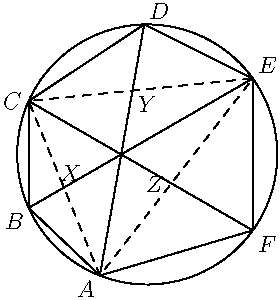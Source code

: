 
import geometry;

size(150);

pair O = (0, 0);
real r = 5;
circle co = circle(locate(O), r);
draw(co);

real theta1 = pi / 3, theta2 = (-1) * pi / 6, theta3 = (-1) * pi / 2;

pair P = (-1, 0);

point PT = locate(P);

line ad = line(PT, 80);
line be = line(PT, 30);
line cf = line(PT, -30);

point A = locate(intersectionpoints(ad, co)[0]);
point D = locate(intersectionpoints(ad, co)[1]);
label("$A$", A, SW);
label("$D$", D, NE);
draw(A -- D);

point B = locate(intersectionpoints(be, co)[0]);
point E = locate(intersectionpoints(be, co)[1]);
label("$B$", B, SW);
label("$E$", E, NE);
draw(B -- E);

point F = locate(intersectionpoints(cf, co)[0]);
point C = locate(intersectionpoints(cf, co)[1]);
label("$C$", C, W);
label("$F$", F, SE);
draw(C -- F);

draw(A -- B -- C -- D -- E -- F -- cycle);

draw(A -- C -- E -- cycle, dashed);

pair X = intersectionpoint(A -- C, B -- E);
label("$X$", X, NNE);
pair Y = intersectionpoint(C -- E, D -- A);
label("$Y$", Y, SE);
pair Z = intersectionpoint(E -- A, F -- C);
label("$Z$", Z, W);
